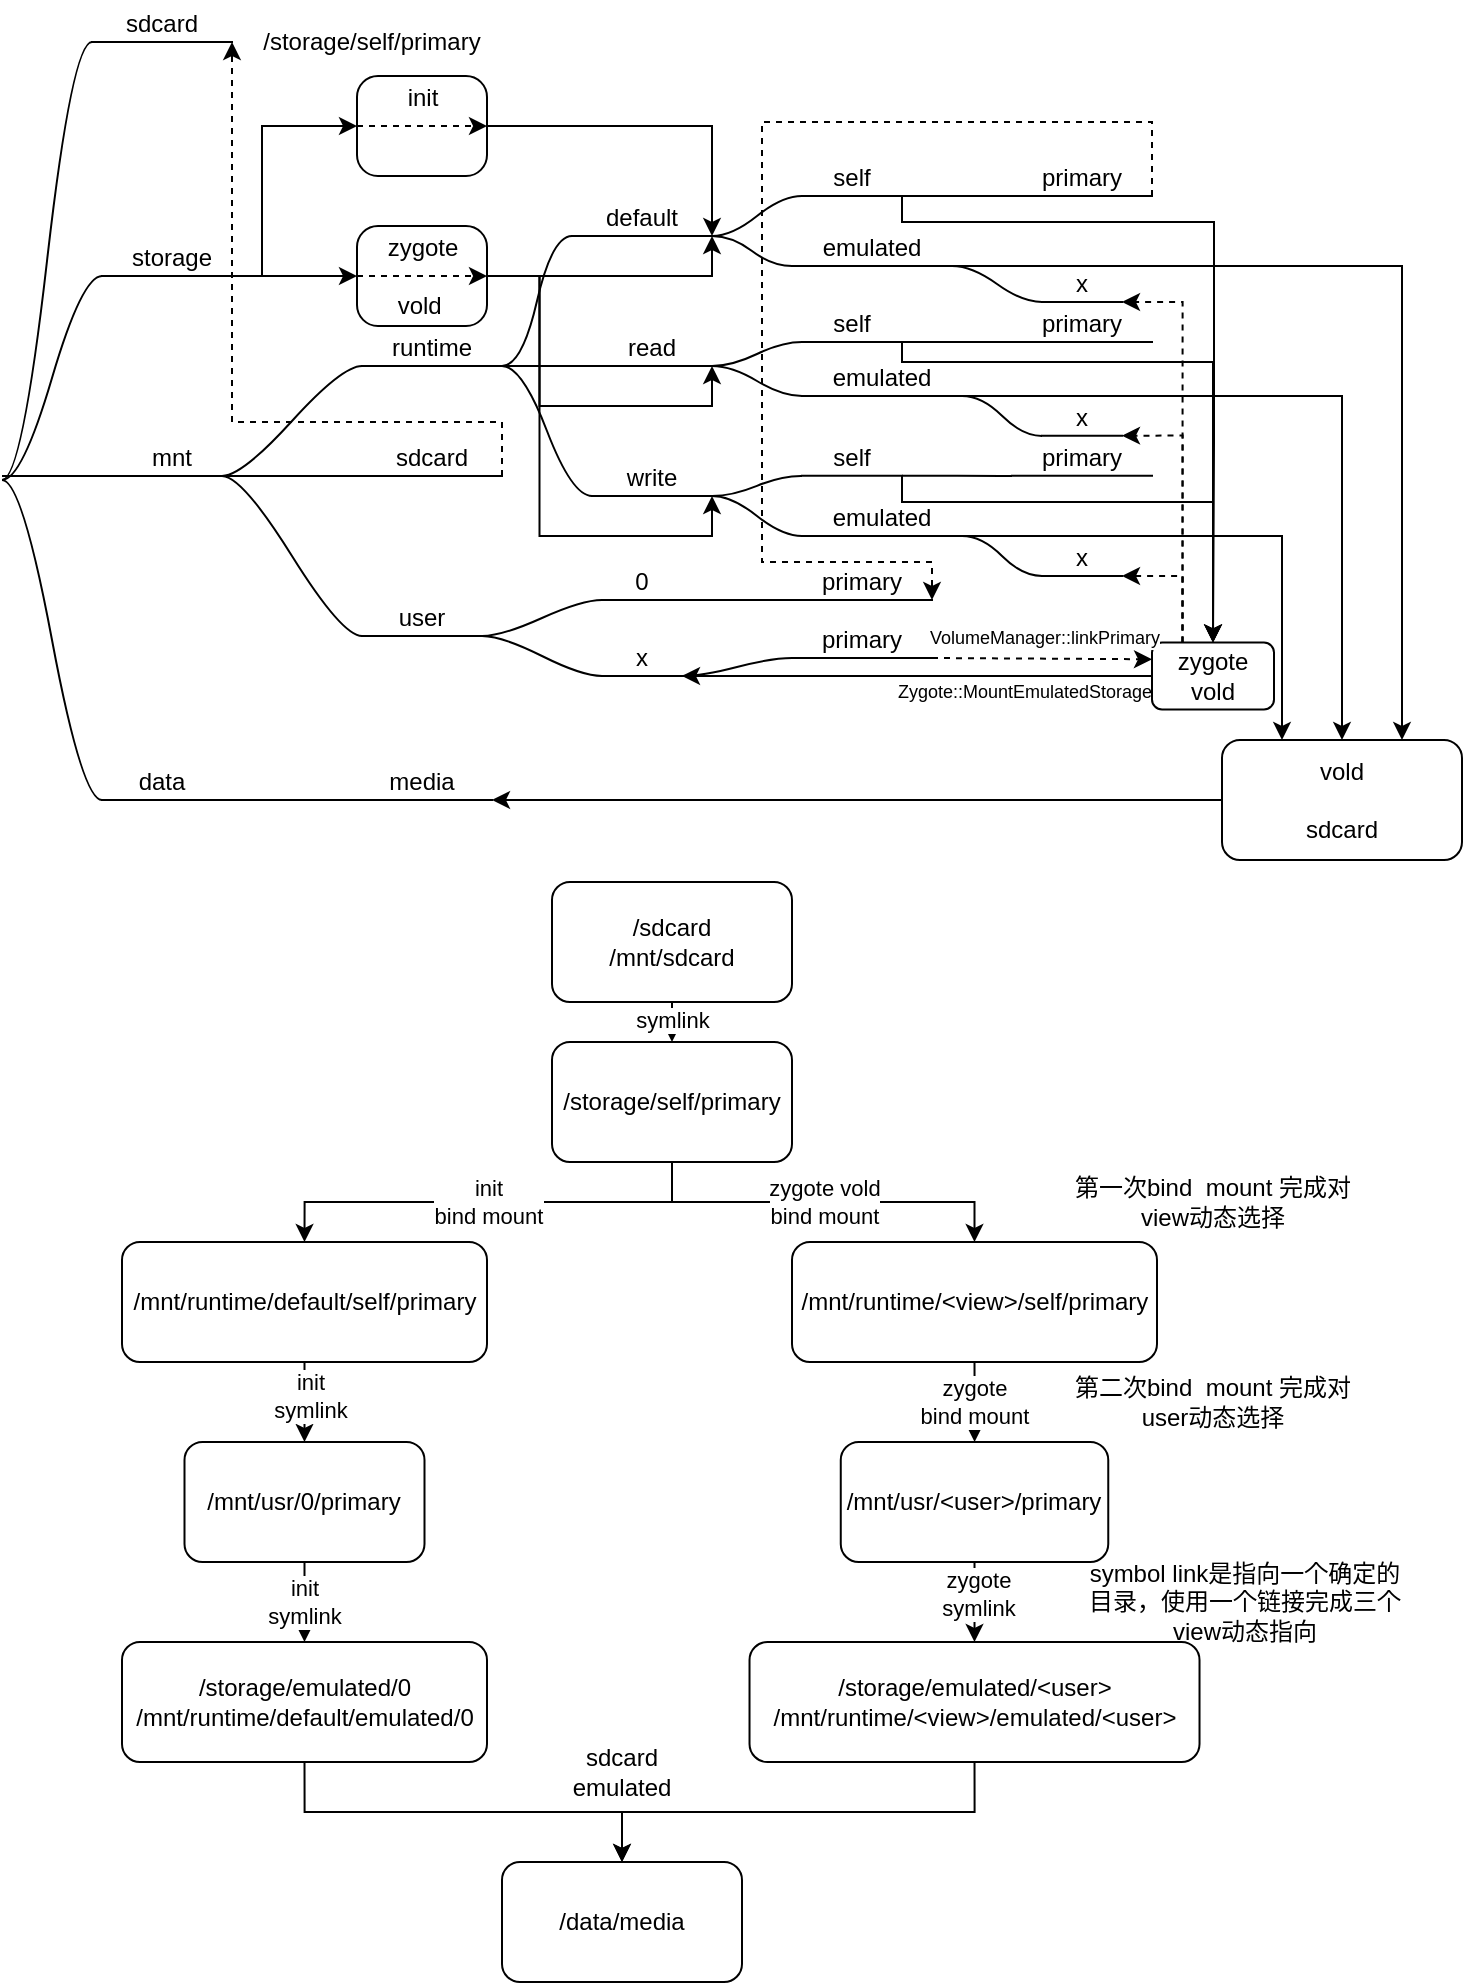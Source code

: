 <mxfile version="13.8.5" type="github">
  <diagram id="6JwGHGVocwXZkzMCrswH" name="Page-1">
    <mxGraphModel dx="653" dy="468" grid="1" gridSize="10" guides="1" tooltips="1" connect="1" arrows="1" fold="1" page="1" pageScale="1" pageWidth="850" pageHeight="1100" math="0" shadow="0">
      <root>
        <mxCell id="0" />
        <mxCell id="1" parent="0" />
        <mxCell id="CsnrQh9HoF27jer_LtWM-1" value="sdcard" style="whiteSpace=wrap;html=1;shape=partialRectangle;top=0;left=0;bottom=1;right=0;points=[[0,1],[1,1]];fillColor=none;align=center;verticalAlign=bottom;routingCenterY=0.5;snapToPoint=1;recursiveResize=0;autosize=1;treeFolding=1;treeMoving=1;newEdgeStyle={&quot;edgeStyle&quot;:&quot;entityRelationEdgeStyle&quot;,&quot;startArrow&quot;:&quot;none&quot;,&quot;endArrow&quot;:&quot;none&quot;,&quot;segment&quot;:10,&quot;curved&quot;:1};" vertex="1" parent="1">
          <mxGeometry x="85" y="30" width="70" height="20" as="geometry" />
        </mxCell>
        <mxCell id="CsnrQh9HoF27jer_LtWM-2" value="" style="edgeStyle=entityRelationEdgeStyle;startArrow=none;endArrow=none;segment=10;curved=1;" edge="1" target="CsnrQh9HoF27jer_LtWM-1" parent="1">
          <mxGeometry relative="1" as="geometry">
            <mxPoint x="40" y="269" as="sourcePoint" />
          </mxGeometry>
        </mxCell>
        <mxCell id="CsnrQh9HoF27jer_LtWM-42" style="edgeStyle=orthogonalEdgeStyle;rounded=0;orthogonalLoop=1;jettySize=auto;html=1;exitX=1;exitY=1;exitDx=0;exitDy=0;entryX=0;entryY=0.5;entryDx=0;entryDy=0;" edge="1" parent="1" source="CsnrQh9HoF27jer_LtWM-3" target="CsnrQh9HoF27jer_LtWM-41">
          <mxGeometry relative="1" as="geometry">
            <Array as="points">
              <mxPoint x="170" y="167" />
              <mxPoint x="170" y="92" />
            </Array>
          </mxGeometry>
        </mxCell>
        <mxCell id="CsnrQh9HoF27jer_LtWM-47" style="edgeStyle=orthogonalEdgeStyle;rounded=0;orthogonalLoop=1;jettySize=auto;html=1;exitX=1;exitY=1;exitDx=0;exitDy=0;entryX=0;entryY=0.5;entryDx=0;entryDy=0;" edge="1" parent="1" source="CsnrQh9HoF27jer_LtWM-3" target="CsnrQh9HoF27jer_LtWM-46">
          <mxGeometry relative="1" as="geometry">
            <Array as="points">
              <mxPoint x="200" y="167" />
              <mxPoint x="200" y="167" />
            </Array>
          </mxGeometry>
        </mxCell>
        <mxCell id="CsnrQh9HoF27jer_LtWM-3" value="storage" style="whiteSpace=wrap;html=1;shape=partialRectangle;top=0;left=0;bottom=1;right=0;points=[[0,1],[1,1]];fillColor=none;align=center;verticalAlign=bottom;routingCenterY=0.5;snapToPoint=1;recursiveResize=0;autosize=1;treeFolding=1;treeMoving=1;newEdgeStyle={&quot;edgeStyle&quot;:&quot;entityRelationEdgeStyle&quot;,&quot;startArrow&quot;:&quot;none&quot;,&quot;endArrow&quot;:&quot;none&quot;,&quot;segment&quot;:10,&quot;curved&quot;:1};" vertex="1" parent="1">
          <mxGeometry x="90" y="137" width="70" height="30" as="geometry" />
        </mxCell>
        <mxCell id="CsnrQh9HoF27jer_LtWM-4" value="" style="edgeStyle=entityRelationEdgeStyle;startArrow=none;endArrow=none;segment=10;curved=1;" edge="1" target="CsnrQh9HoF27jer_LtWM-3" parent="1">
          <mxGeometry relative="1" as="geometry">
            <mxPoint x="40" y="269" as="sourcePoint" />
          </mxGeometry>
        </mxCell>
        <mxCell id="CsnrQh9HoF27jer_LtWM-5" value="mnt" style="whiteSpace=wrap;html=1;shape=partialRectangle;top=0;left=0;bottom=1;right=0;points=[[0,1],[1,1]];fillColor=none;align=center;verticalAlign=bottom;routingCenterY=0.5;snapToPoint=1;recursiveResize=0;autosize=1;treeFolding=1;treeMoving=1;newEdgeStyle={&quot;edgeStyle&quot;:&quot;entityRelationEdgeStyle&quot;,&quot;startArrow&quot;:&quot;none&quot;,&quot;endArrow&quot;:&quot;none&quot;,&quot;segment&quot;:10,&quot;curved&quot;:1};" vertex="1" parent="1">
          <mxGeometry x="100" y="247" width="50" height="20" as="geometry" />
        </mxCell>
        <mxCell id="CsnrQh9HoF27jer_LtWM-6" value="" style="edgeStyle=entityRelationEdgeStyle;startArrow=none;endArrow=none;segment=10;curved=1;" edge="1" target="CsnrQh9HoF27jer_LtWM-5" parent="1">
          <mxGeometry relative="1" as="geometry">
            <mxPoint x="40" y="267" as="sourcePoint" />
          </mxGeometry>
        </mxCell>
        <mxCell id="CsnrQh9HoF27jer_LtWM-7" value="data" style="whiteSpace=wrap;html=1;shape=partialRectangle;top=0;left=0;bottom=1;right=0;points=[[0,1],[1,1]];fillColor=none;align=center;verticalAlign=bottom;routingCenterY=0.5;snapToPoint=1;recursiveResize=0;autosize=1;treeFolding=1;treeMoving=1;newEdgeStyle={&quot;edgeStyle&quot;:&quot;entityRelationEdgeStyle&quot;,&quot;startArrow&quot;:&quot;none&quot;,&quot;endArrow&quot;:&quot;none&quot;,&quot;segment&quot;:10,&quot;curved&quot;:1};" vertex="1" parent="1">
          <mxGeometry x="90" y="409" width="60" height="20" as="geometry" />
        </mxCell>
        <mxCell id="CsnrQh9HoF27jer_LtWM-8" value="" style="edgeStyle=entityRelationEdgeStyle;startArrow=none;endArrow=none;segment=10;curved=1;" edge="1" target="CsnrQh9HoF27jer_LtWM-7" parent="1">
          <mxGeometry relative="1" as="geometry">
            <mxPoint x="40" y="269" as="sourcePoint" />
          </mxGeometry>
        </mxCell>
        <mxCell id="CsnrQh9HoF27jer_LtWM-9" value="user" style="whiteSpace=wrap;html=1;shape=partialRectangle;top=0;left=0;bottom=1;right=0;points=[[0,1],[1,1]];fillColor=none;align=center;verticalAlign=bottom;routingCenterY=0.5;snapToPoint=1;recursiveResize=0;autosize=1;treeFolding=1;treeMoving=1;newEdgeStyle={&quot;edgeStyle&quot;:&quot;entityRelationEdgeStyle&quot;,&quot;startArrow&quot;:&quot;none&quot;,&quot;endArrow&quot;:&quot;none&quot;,&quot;segment&quot;:10,&quot;curved&quot;:1};" vertex="1" parent="1">
          <mxGeometry x="220" y="327.0" width="60" height="20" as="geometry" />
        </mxCell>
        <mxCell id="CsnrQh9HoF27jer_LtWM-10" value="" style="edgeStyle=entityRelationEdgeStyle;startArrow=none;endArrow=none;segment=10;curved=1;exitX=1;exitY=1;exitDx=0;exitDy=0;" edge="1" target="CsnrQh9HoF27jer_LtWM-9" parent="1" source="CsnrQh9HoF27jer_LtWM-5">
          <mxGeometry relative="1" as="geometry">
            <mxPoint x="165" y="387.0" as="sourcePoint" />
          </mxGeometry>
        </mxCell>
        <mxCell id="CsnrQh9HoF27jer_LtWM-106" style="edgeStyle=orthogonalEdgeStyle;rounded=0;orthogonalLoop=1;jettySize=auto;html=1;exitX=1;exitY=1;exitDx=0;exitDy=0;entryX=1;entryY=1;entryDx=0;entryDy=0;startArrow=none;startFill=0;endArrow=classic;endFill=1;dashed=1;" edge="1" parent="1" source="CsnrQh9HoF27jer_LtWM-11" target="CsnrQh9HoF27jer_LtWM-1">
          <mxGeometry relative="1" as="geometry">
            <Array as="points">
              <mxPoint x="290" y="240" />
              <mxPoint x="155" y="240" />
            </Array>
          </mxGeometry>
        </mxCell>
        <mxCell id="CsnrQh9HoF27jer_LtWM-11" value="sdcard" style="whiteSpace=wrap;html=1;shape=partialRectangle;top=0;left=0;bottom=1;right=0;points=[[0,1],[1,1]];fillColor=none;align=center;verticalAlign=bottom;routingCenterY=0.5;snapToPoint=1;recursiveResize=0;autosize=1;treeFolding=1;treeMoving=1;newEdgeStyle={&quot;edgeStyle&quot;:&quot;entityRelationEdgeStyle&quot;,&quot;startArrow&quot;:&quot;none&quot;,&quot;endArrow&quot;:&quot;none&quot;,&quot;segment&quot;:10,&quot;curved&quot;:1};" vertex="1" parent="1">
          <mxGeometry x="220" y="246.83" width="70" height="20.17" as="geometry" />
        </mxCell>
        <mxCell id="CsnrQh9HoF27jer_LtWM-12" value="" style="edgeStyle=entityRelationEdgeStyle;startArrow=none;endArrow=none;segment=10;curved=1;" edge="1" target="CsnrQh9HoF27jer_LtWM-11" parent="1">
          <mxGeometry relative="1" as="geometry">
            <mxPoint x="150" y="267" as="sourcePoint" />
          </mxGeometry>
        </mxCell>
        <mxCell id="CsnrQh9HoF27jer_LtWM-13" value="runtime" style="whiteSpace=wrap;html=1;shape=partialRectangle;top=0;left=0;bottom=1;right=0;points=[[0,1],[1,1]];fillColor=none;align=center;verticalAlign=bottom;routingCenterY=0.5;snapToPoint=1;recursiveResize=0;autosize=1;treeFolding=1;treeMoving=1;newEdgeStyle={&quot;edgeStyle&quot;:&quot;entityRelationEdgeStyle&quot;,&quot;startArrow&quot;:&quot;none&quot;,&quot;endArrow&quot;:&quot;none&quot;,&quot;segment&quot;:10,&quot;curved&quot;:1};" vertex="1" parent="1">
          <mxGeometry x="220" y="192" width="70" height="20" as="geometry" />
        </mxCell>
        <mxCell id="CsnrQh9HoF27jer_LtWM-14" value="" style="edgeStyle=entityRelationEdgeStyle;startArrow=none;endArrow=none;segment=10;curved=1;exitX=1;exitY=1;exitDx=0;exitDy=0;" edge="1" target="CsnrQh9HoF27jer_LtWM-13" parent="1" source="CsnrQh9HoF27jer_LtWM-5">
          <mxGeometry relative="1" as="geometry">
            <mxPoint x="150" y="191.83" as="sourcePoint" />
          </mxGeometry>
        </mxCell>
        <mxCell id="CsnrQh9HoF27jer_LtWM-15" value="0" style="whiteSpace=wrap;html=1;shape=partialRectangle;top=0;left=0;bottom=1;right=0;points=[[0,1],[1,1]];fillColor=none;align=center;verticalAlign=bottom;routingCenterY=0.5;snapToPoint=1;recursiveResize=0;autosize=1;treeFolding=1;treeMoving=1;newEdgeStyle={&quot;edgeStyle&quot;:&quot;entityRelationEdgeStyle&quot;,&quot;startArrow&quot;:&quot;none&quot;,&quot;endArrow&quot;:&quot;none&quot;,&quot;segment&quot;:10,&quot;curved&quot;:1};" vertex="1" parent="1">
          <mxGeometry x="340" y="309" width="40" height="20" as="geometry" />
        </mxCell>
        <mxCell id="CsnrQh9HoF27jer_LtWM-16" value="" style="edgeStyle=entityRelationEdgeStyle;startArrow=none;endArrow=none;segment=10;curved=1;exitX=1;exitY=1;exitDx=0;exitDy=0;" edge="1" target="CsnrQh9HoF27jer_LtWM-15" parent="1" source="CsnrQh9HoF27jer_LtWM-9">
          <mxGeometry relative="1" as="geometry">
            <mxPoint x="295" y="387.0" as="sourcePoint" />
          </mxGeometry>
        </mxCell>
        <mxCell id="CsnrQh9HoF27jer_LtWM-90" style="edgeStyle=orthogonalEdgeStyle;rounded=0;orthogonalLoop=1;jettySize=auto;html=1;entryX=0;entryY=0.5;entryDx=0;entryDy=0;startArrow=classic;startFill=1;endArrow=none;endFill=0;exitX=1;exitY=1;exitDx=0;exitDy=0;" edge="1" parent="1" source="CsnrQh9HoF27jer_LtWM-17" target="CsnrQh9HoF27jer_LtWM-81">
          <mxGeometry relative="1" as="geometry">
            <mxPoint x="500" y="367" as="sourcePoint" />
            <Array as="points">
              <mxPoint x="440" y="367" />
              <mxPoint x="440" y="367" />
            </Array>
          </mxGeometry>
        </mxCell>
        <mxCell id="CsnrQh9HoF27jer_LtWM-107" value="&lt;font style=&quot;font-size: 9px&quot;&gt;Zygote::MountEmulatedStorage&lt;/font&gt;" style="edgeLabel;html=1;align=center;verticalAlign=middle;resizable=0;points=[];rotation=0;" vertex="1" connectable="0" parent="CsnrQh9HoF27jer_LtWM-90">
          <mxGeometry x="0.003" y="-3" relative="1" as="geometry">
            <mxPoint x="52.5" y="4" as="offset" />
          </mxGeometry>
        </mxCell>
        <mxCell id="CsnrQh9HoF27jer_LtWM-17" value="x" style="whiteSpace=wrap;html=1;shape=partialRectangle;top=0;left=0;bottom=1;right=0;points=[[0,1],[1,1]];fillColor=none;align=center;verticalAlign=bottom;routingCenterY=0.5;snapToPoint=1;recursiveResize=0;autosize=1;treeFolding=1;treeMoving=1;newEdgeStyle={&quot;edgeStyle&quot;:&quot;entityRelationEdgeStyle&quot;,&quot;startArrow&quot;:&quot;none&quot;,&quot;endArrow&quot;:&quot;none&quot;,&quot;segment&quot;:10,&quot;curved&quot;:1};" vertex="1" parent="1">
          <mxGeometry x="340" y="347.0" width="40" height="20" as="geometry" />
        </mxCell>
        <mxCell id="CsnrQh9HoF27jer_LtWM-18" value="" style="edgeStyle=entityRelationEdgeStyle;startArrow=none;endArrow=none;segment=10;curved=1;exitX=1;exitY=1;exitDx=0;exitDy=0;" edge="1" target="CsnrQh9HoF27jer_LtWM-17" parent="1" source="CsnrQh9HoF27jer_LtWM-9">
          <mxGeometry relative="1" as="geometry">
            <mxPoint x="295" y="387.0" as="sourcePoint" />
          </mxGeometry>
        </mxCell>
        <mxCell id="CsnrQh9HoF27jer_LtWM-19" value="default" style="whiteSpace=wrap;html=1;shape=partialRectangle;top=0;left=0;bottom=1;right=0;points=[[0,1],[1,1]];fillColor=none;align=center;verticalAlign=bottom;routingCenterY=0.5;snapToPoint=1;recursiveResize=0;autosize=1;treeFolding=1;treeMoving=1;newEdgeStyle={&quot;edgeStyle&quot;:&quot;entityRelationEdgeStyle&quot;,&quot;startArrow&quot;:&quot;none&quot;,&quot;endArrow&quot;:&quot;none&quot;,&quot;segment&quot;:10,&quot;curved&quot;:1};" vertex="1" parent="1">
          <mxGeometry x="325" y="127" width="70" height="20" as="geometry" />
        </mxCell>
        <mxCell id="CsnrQh9HoF27jer_LtWM-20" value="" style="edgeStyle=entityRelationEdgeStyle;startArrow=none;endArrow=none;segment=10;curved=1;exitX=1;exitY=1;exitDx=0;exitDy=0;" edge="1" target="CsnrQh9HoF27jer_LtWM-19" parent="1" source="CsnrQh9HoF27jer_LtWM-13">
          <mxGeometry relative="1" as="geometry">
            <mxPoint x="285" y="227" as="sourcePoint" />
          </mxGeometry>
        </mxCell>
        <mxCell id="CsnrQh9HoF27jer_LtWM-21" value="read" style="whiteSpace=wrap;html=1;shape=partialRectangle;top=0;left=0;bottom=1;right=0;points=[[0,1],[1,1]];fillColor=none;align=center;verticalAlign=bottom;routingCenterY=0.5;snapToPoint=1;recursiveResize=0;autosize=1;treeFolding=1;treeMoving=1;newEdgeStyle={&quot;edgeStyle&quot;:&quot;entityRelationEdgeStyle&quot;,&quot;startArrow&quot;:&quot;none&quot;,&quot;endArrow&quot;:&quot;none&quot;,&quot;segment&quot;:10,&quot;curved&quot;:1};" vertex="1" parent="1">
          <mxGeometry x="335" y="192" width="60" height="20" as="geometry" />
        </mxCell>
        <mxCell id="CsnrQh9HoF27jer_LtWM-22" value="" style="edgeStyle=entityRelationEdgeStyle;startArrow=none;endArrow=none;segment=10;curved=1;exitX=1;exitY=1;exitDx=0;exitDy=0;" edge="1" target="CsnrQh9HoF27jer_LtWM-21" parent="1" source="CsnrQh9HoF27jer_LtWM-13">
          <mxGeometry relative="1" as="geometry">
            <mxPoint x="290" y="227" as="sourcePoint" />
          </mxGeometry>
        </mxCell>
        <mxCell id="CsnrQh9HoF27jer_LtWM-23" value="write" style="whiteSpace=wrap;html=1;shape=partialRectangle;top=0;left=0;bottom=1;right=0;points=[[0,1],[1,1]];fillColor=none;align=center;verticalAlign=bottom;routingCenterY=0.5;snapToPoint=1;recursiveResize=0;autosize=1;treeFolding=1;treeMoving=1;newEdgeStyle={&quot;edgeStyle&quot;:&quot;entityRelationEdgeStyle&quot;,&quot;startArrow&quot;:&quot;none&quot;,&quot;endArrow&quot;:&quot;none&quot;,&quot;segment&quot;:10,&quot;curved&quot;:1};" vertex="1" parent="1">
          <mxGeometry x="335" y="257" width="60" height="20" as="geometry" />
        </mxCell>
        <mxCell id="CsnrQh9HoF27jer_LtWM-24" value="" style="edgeStyle=entityRelationEdgeStyle;startArrow=none;endArrow=none;segment=10;curved=1;exitX=1;exitY=1;exitDx=0;exitDy=0;" edge="1" target="CsnrQh9HoF27jer_LtWM-23" parent="1" source="CsnrQh9HoF27jer_LtWM-13">
          <mxGeometry relative="1" as="geometry">
            <mxPoint x="290" y="297" as="sourcePoint" />
          </mxGeometry>
        </mxCell>
        <mxCell id="CsnrQh9HoF27jer_LtWM-25" value="self" style="whiteSpace=wrap;html=1;shape=partialRectangle;top=0;left=0;bottom=1;right=0;points=[[0,1],[1,1]];fillColor=none;align=center;verticalAlign=bottom;routingCenterY=0.5;snapToPoint=1;recursiveResize=0;autosize=1;treeFolding=1;treeMoving=1;newEdgeStyle={&quot;edgeStyle&quot;:&quot;entityRelationEdgeStyle&quot;,&quot;startArrow&quot;:&quot;none&quot;,&quot;endArrow&quot;:&quot;none&quot;,&quot;segment&quot;:10,&quot;curved&quot;:1};" vertex="1" parent="1">
          <mxGeometry x="440" y="107" width="50" height="20" as="geometry" />
        </mxCell>
        <mxCell id="CsnrQh9HoF27jer_LtWM-26" value="" style="edgeStyle=entityRelationEdgeStyle;startArrow=none;endArrow=none;segment=10;curved=1;exitX=1;exitY=1;exitDx=0;exitDy=0;" edge="1" target="CsnrQh9HoF27jer_LtWM-25" parent="1" source="CsnrQh9HoF27jer_LtWM-19">
          <mxGeometry relative="1" as="geometry">
            <mxPoint x="395" y="207" as="sourcePoint" />
          </mxGeometry>
        </mxCell>
        <mxCell id="CsnrQh9HoF27jer_LtWM-72" style="edgeStyle=orthogonalEdgeStyle;rounded=0;orthogonalLoop=1;jettySize=auto;html=1;exitX=1;exitY=1;exitDx=0;exitDy=0;entryX=0.75;entryY=0;entryDx=0;entryDy=0;" edge="1" parent="1" source="CsnrQh9HoF27jer_LtWM-27" target="CsnrQh9HoF27jer_LtWM-56">
          <mxGeometry relative="1" as="geometry">
            <Array as="points">
              <mxPoint x="740" y="162" />
            </Array>
          </mxGeometry>
        </mxCell>
        <mxCell id="CsnrQh9HoF27jer_LtWM-27" value="emulated" style="whiteSpace=wrap;html=1;shape=partialRectangle;top=0;left=0;bottom=1;right=0;points=[[0,1],[1,1]];fillColor=none;align=center;verticalAlign=bottom;routingCenterY=0.5;snapToPoint=1;recursiveResize=0;autosize=1;treeFolding=1;treeMoving=1;newEdgeStyle={&quot;edgeStyle&quot;:&quot;entityRelationEdgeStyle&quot;,&quot;startArrow&quot;:&quot;none&quot;,&quot;endArrow&quot;:&quot;none&quot;,&quot;segment&quot;:10,&quot;curved&quot;:1};" vertex="1" parent="1">
          <mxGeometry x="435" y="142" width="80" height="20" as="geometry" />
        </mxCell>
        <mxCell id="CsnrQh9HoF27jer_LtWM-28" value="" style="edgeStyle=entityRelationEdgeStyle;startArrow=none;endArrow=none;segment=10;curved=1;exitX=1;exitY=1;exitDx=0;exitDy=0;" edge="1" target="CsnrQh9HoF27jer_LtWM-27" parent="1" source="CsnrQh9HoF27jer_LtWM-19">
          <mxGeometry relative="1" as="geometry">
            <mxPoint x="365" y="327" as="sourcePoint" />
          </mxGeometry>
        </mxCell>
        <mxCell id="CsnrQh9HoF27jer_LtWM-29" value="self" style="whiteSpace=wrap;html=1;shape=partialRectangle;top=0;left=0;bottom=1;right=0;points=[[0,1],[1,1]];fillColor=none;align=center;verticalAlign=bottom;routingCenterY=0.5;snapToPoint=1;recursiveResize=0;autosize=1;treeFolding=1;treeMoving=1;newEdgeStyle={&quot;edgeStyle&quot;:&quot;entityRelationEdgeStyle&quot;,&quot;startArrow&quot;:&quot;none&quot;,&quot;endArrow&quot;:&quot;none&quot;,&quot;segment&quot;:10,&quot;curved&quot;:1};" vertex="1" parent="1">
          <mxGeometry x="440" y="180" width="50" height="20" as="geometry" />
        </mxCell>
        <mxCell id="CsnrQh9HoF27jer_LtWM-30" value="" style="edgeStyle=entityRelationEdgeStyle;startArrow=none;endArrow=none;segment=10;curved=1;exitX=1;exitY=1;exitDx=0;exitDy=0;" edge="1" parent="1" target="CsnrQh9HoF27jer_LtWM-29" source="CsnrQh9HoF27jer_LtWM-21">
          <mxGeometry relative="1" as="geometry">
            <mxPoint x="395" y="247" as="sourcePoint" />
          </mxGeometry>
        </mxCell>
        <mxCell id="CsnrQh9HoF27jer_LtWM-71" style="edgeStyle=orthogonalEdgeStyle;rounded=0;orthogonalLoop=1;jettySize=auto;html=1;exitX=1;exitY=1;exitDx=0;exitDy=0;entryX=0.5;entryY=0;entryDx=0;entryDy=0;" edge="1" parent="1" source="CsnrQh9HoF27jer_LtWM-31" target="CsnrQh9HoF27jer_LtWM-56">
          <mxGeometry relative="1" as="geometry">
            <Array as="points">
              <mxPoint x="710" y="227" />
            </Array>
          </mxGeometry>
        </mxCell>
        <mxCell id="CsnrQh9HoF27jer_LtWM-31" value="emulated" style="whiteSpace=wrap;html=1;shape=partialRectangle;top=0;left=0;bottom=1;right=0;points=[[0,1],[1,1]];fillColor=none;align=center;verticalAlign=bottom;routingCenterY=0.5;snapToPoint=1;recursiveResize=0;autosize=1;treeFolding=1;treeMoving=1;newEdgeStyle={&quot;edgeStyle&quot;:&quot;entityRelationEdgeStyle&quot;,&quot;startArrow&quot;:&quot;none&quot;,&quot;endArrow&quot;:&quot;none&quot;,&quot;segment&quot;:10,&quot;curved&quot;:1};" vertex="1" parent="1">
          <mxGeometry x="440" y="207" width="80" height="20" as="geometry" />
        </mxCell>
        <mxCell id="CsnrQh9HoF27jer_LtWM-32" value="" style="edgeStyle=entityRelationEdgeStyle;startArrow=none;endArrow=none;segment=10;curved=1;exitX=1;exitY=1;exitDx=0;exitDy=0;" edge="1" parent="1" target="CsnrQh9HoF27jer_LtWM-31" source="CsnrQh9HoF27jer_LtWM-21">
          <mxGeometry relative="1" as="geometry">
            <mxPoint x="395" y="247" as="sourcePoint" />
          </mxGeometry>
        </mxCell>
        <mxCell id="CsnrQh9HoF27jer_LtWM-33" value="self" style="whiteSpace=wrap;html=1;shape=partialRectangle;top=0;left=0;bottom=1;right=0;points=[[0,1],[1,1]];fillColor=none;align=center;verticalAlign=bottom;routingCenterY=0.5;snapToPoint=1;recursiveResize=0;autosize=1;treeFolding=1;treeMoving=1;newEdgeStyle={&quot;edgeStyle&quot;:&quot;entityRelationEdgeStyle&quot;,&quot;startArrow&quot;:&quot;none&quot;,&quot;endArrow&quot;:&quot;none&quot;,&quot;segment&quot;:10,&quot;curved&quot;:1};" vertex="1" parent="1">
          <mxGeometry x="440" y="246.83" width="50" height="20" as="geometry" />
        </mxCell>
        <mxCell id="CsnrQh9HoF27jer_LtWM-34" value="" style="edgeStyle=entityRelationEdgeStyle;startArrow=none;endArrow=none;segment=10;curved=1;exitX=1;exitY=1;exitDx=0;exitDy=0;" edge="1" parent="1" target="CsnrQh9HoF27jer_LtWM-33" source="CsnrQh9HoF27jer_LtWM-23">
          <mxGeometry relative="1" as="geometry">
            <mxPoint x="395" y="286.83" as="sourcePoint" />
          </mxGeometry>
        </mxCell>
        <mxCell id="CsnrQh9HoF27jer_LtWM-70" style="edgeStyle=orthogonalEdgeStyle;rounded=0;orthogonalLoop=1;jettySize=auto;html=1;exitX=1;exitY=1;exitDx=0;exitDy=0;entryX=0.25;entryY=0;entryDx=0;entryDy=0;" edge="1" parent="1" source="CsnrQh9HoF27jer_LtWM-35" target="CsnrQh9HoF27jer_LtWM-56">
          <mxGeometry relative="1" as="geometry">
            <Array as="points">
              <mxPoint x="680" y="297" />
            </Array>
          </mxGeometry>
        </mxCell>
        <mxCell id="CsnrQh9HoF27jer_LtWM-35" value="emulated" style="whiteSpace=wrap;html=1;shape=partialRectangle;top=0;left=0;bottom=1;right=0;points=[[0,1],[1,1]];fillColor=none;align=center;verticalAlign=bottom;routingCenterY=0.5;snapToPoint=1;recursiveResize=0;autosize=1;treeFolding=1;treeMoving=1;newEdgeStyle={&quot;edgeStyle&quot;:&quot;entityRelationEdgeStyle&quot;,&quot;startArrow&quot;:&quot;none&quot;,&quot;endArrow&quot;:&quot;none&quot;,&quot;segment&quot;:10,&quot;curved&quot;:1};" vertex="1" parent="1">
          <mxGeometry x="440" y="277" width="80" height="20" as="geometry" />
        </mxCell>
        <mxCell id="CsnrQh9HoF27jer_LtWM-36" value="" style="edgeStyle=entityRelationEdgeStyle;startArrow=none;endArrow=none;segment=10;curved=1;exitX=1;exitY=1;exitDx=0;exitDy=0;" edge="1" parent="1" target="CsnrQh9HoF27jer_LtWM-35" source="CsnrQh9HoF27jer_LtWM-23">
          <mxGeometry relative="1" as="geometry">
            <mxPoint x="395" y="286.83" as="sourcePoint" />
          </mxGeometry>
        </mxCell>
        <mxCell id="CsnrQh9HoF27jer_LtWM-59" style="edgeStyle=orthogonalEdgeStyle;rounded=0;orthogonalLoop=1;jettySize=auto;html=1;exitX=1;exitY=1;exitDx=0;exitDy=0;entryX=0;entryY=0.5;entryDx=0;entryDy=0;startArrow=classic;startFill=1;endArrow=none;endFill=0;" edge="1" parent="1" source="CsnrQh9HoF27jer_LtWM-37" target="CsnrQh9HoF27jer_LtWM-56">
          <mxGeometry relative="1" as="geometry">
            <Array as="points">
              <mxPoint x="350" y="429" />
              <mxPoint x="350" y="429" />
            </Array>
          </mxGeometry>
        </mxCell>
        <mxCell id="CsnrQh9HoF27jer_LtWM-37" value="media" style="whiteSpace=wrap;html=1;shape=partialRectangle;top=0;left=0;bottom=1;right=0;points=[[0,1],[1,1]];fillColor=none;align=center;verticalAlign=bottom;routingCenterY=0.5;snapToPoint=1;recursiveResize=0;autosize=1;treeFolding=1;treeMoving=1;newEdgeStyle={&quot;edgeStyle&quot;:&quot;entityRelationEdgeStyle&quot;,&quot;startArrow&quot;:&quot;none&quot;,&quot;endArrow&quot;:&quot;none&quot;,&quot;segment&quot;:10,&quot;curved&quot;:1};" vertex="1" parent="1">
          <mxGeometry x="215" y="409" width="70" height="20" as="geometry" />
        </mxCell>
        <mxCell id="CsnrQh9HoF27jer_LtWM-38" value="" style="edgeStyle=entityRelationEdgeStyle;startArrow=none;endArrow=none;segment=10;curved=1;exitX=1;exitY=1;exitDx=0;exitDy=0;" edge="1" target="CsnrQh9HoF27jer_LtWM-37" parent="1" source="CsnrQh9HoF27jer_LtWM-7">
          <mxGeometry relative="1" as="geometry">
            <mxPoint x="150" y="434" as="sourcePoint" />
          </mxGeometry>
        </mxCell>
        <mxCell id="CsnrQh9HoF27jer_LtWM-44" style="edgeStyle=orthogonalEdgeStyle;rounded=0;orthogonalLoop=1;jettySize=auto;html=1;exitX=1;exitY=0.5;exitDx=0;exitDy=0;entryX=1;entryY=1;entryDx=0;entryDy=0;" edge="1" parent="1" source="CsnrQh9HoF27jer_LtWM-41" target="CsnrQh9HoF27jer_LtWM-19">
          <mxGeometry relative="1" as="geometry">
            <Array as="points">
              <mxPoint x="395" y="92" />
            </Array>
          </mxGeometry>
        </mxCell>
        <mxCell id="CsnrQh9HoF27jer_LtWM-41" value="init&lt;br&gt;&lt;br&gt;&amp;nbsp;" style="rounded=1;whiteSpace=wrap;html=1;arcSize=21;" vertex="1" parent="1">
          <mxGeometry x="217.5" y="67" width="65" height="50" as="geometry" />
        </mxCell>
        <mxCell id="CsnrQh9HoF27jer_LtWM-43" style="edgeStyle=orthogonalEdgeStyle;rounded=0;orthogonalLoop=1;jettySize=auto;html=1;exitX=0;exitY=0.5;exitDx=0;exitDy=0;entryX=1;entryY=0.5;entryDx=0;entryDy=0;dashed=1;" edge="1" parent="1" source="CsnrQh9HoF27jer_LtWM-41" target="CsnrQh9HoF27jer_LtWM-41">
          <mxGeometry relative="1" as="geometry">
            <Array as="points">
              <mxPoint x="250" y="92" />
              <mxPoint x="250" y="92" />
            </Array>
          </mxGeometry>
        </mxCell>
        <mxCell id="CsnrQh9HoF27jer_LtWM-51" style="edgeStyle=orthogonalEdgeStyle;rounded=0;orthogonalLoop=1;jettySize=auto;html=1;exitX=1;exitY=0.5;exitDx=0;exitDy=0;entryX=1;entryY=1;entryDx=0;entryDy=0;" edge="1" parent="1" source="CsnrQh9HoF27jer_LtWM-46" target="CsnrQh9HoF27jer_LtWM-19">
          <mxGeometry relative="1" as="geometry">
            <mxPoint x="370" y="159" as="targetPoint" />
            <Array as="points">
              <mxPoint x="395" y="167" />
            </Array>
          </mxGeometry>
        </mxCell>
        <mxCell id="CsnrQh9HoF27jer_LtWM-52" style="edgeStyle=orthogonalEdgeStyle;rounded=0;orthogonalLoop=1;jettySize=auto;html=1;exitX=1;exitY=0.5;exitDx=0;exitDy=0;entryX=1;entryY=1;entryDx=0;entryDy=0;" edge="1" parent="1" source="CsnrQh9HoF27jer_LtWM-46" target="CsnrQh9HoF27jer_LtWM-21">
          <mxGeometry relative="1" as="geometry" />
        </mxCell>
        <mxCell id="CsnrQh9HoF27jer_LtWM-53" style="edgeStyle=orthogonalEdgeStyle;rounded=0;orthogonalLoop=1;jettySize=auto;html=1;exitX=1;exitY=0.5;exitDx=0;exitDy=0;entryX=1;entryY=1;entryDx=0;entryDy=0;" edge="1" parent="1" source="CsnrQh9HoF27jer_LtWM-46" target="CsnrQh9HoF27jer_LtWM-23">
          <mxGeometry relative="1" as="geometry" />
        </mxCell>
        <mxCell id="CsnrQh9HoF27jer_LtWM-46" value="zygote&lt;br&gt;&lt;br&gt;vold&amp;nbsp;" style="rounded=1;whiteSpace=wrap;html=1;arcSize=21;" vertex="1" parent="1">
          <mxGeometry x="217.5" y="142" width="65" height="50" as="geometry" />
        </mxCell>
        <mxCell id="CsnrQh9HoF27jer_LtWM-55" style="edgeStyle=orthogonalEdgeStyle;rounded=0;orthogonalLoop=1;jettySize=auto;html=1;exitX=0;exitY=0.5;exitDx=0;exitDy=0;entryX=1;entryY=0.5;entryDx=0;entryDy=0;dashed=1;" edge="1" parent="1" source="CsnrQh9HoF27jer_LtWM-46" target="CsnrQh9HoF27jer_LtWM-46">
          <mxGeometry relative="1" as="geometry">
            <Array as="points">
              <mxPoint x="260" y="167" />
              <mxPoint x="260" y="167" />
            </Array>
          </mxGeometry>
        </mxCell>
        <mxCell id="CsnrQh9HoF27jer_LtWM-56" value="vold&lt;br&gt;&lt;br&gt;sdcard" style="rounded=1;whiteSpace=wrap;html=1;" vertex="1" parent="1">
          <mxGeometry x="650" y="399" width="120" height="60" as="geometry" />
        </mxCell>
        <mxCell id="CsnrQh9HoF27jer_LtWM-57" value="primary" style="whiteSpace=wrap;html=1;shape=partialRectangle;top=0;left=0;bottom=1;right=0;points=[[0,1],[1,1]];fillColor=none;align=center;verticalAlign=bottom;routingCenterY=0.5;snapToPoint=1;recursiveResize=0;autosize=1;treeFolding=1;treeMoving=1;newEdgeStyle={&quot;edgeStyle&quot;:&quot;entityRelationEdgeStyle&quot;,&quot;startArrow&quot;:&quot;none&quot;,&quot;endArrow&quot;:&quot;none&quot;,&quot;segment&quot;:10,&quot;curved&quot;:1};" vertex="1" parent="1">
          <mxGeometry x="435" y="309" width="70" height="20" as="geometry" />
        </mxCell>
        <mxCell id="CsnrQh9HoF27jer_LtWM-58" value="" style="edgeStyle=entityRelationEdgeStyle;startArrow=none;endArrow=none;segment=10;curved=1;exitX=1;exitY=1;exitDx=0;exitDy=0;" edge="1" target="CsnrQh9HoF27jer_LtWM-57" parent="1" source="CsnrQh9HoF27jer_LtWM-15">
          <mxGeometry relative="1" as="geometry">
            <mxPoint x="400" y="349" as="sourcePoint" />
          </mxGeometry>
        </mxCell>
        <mxCell id="CsnrQh9HoF27jer_LtWM-68" style="edgeStyle=orthogonalEdgeStyle;rounded=0;orthogonalLoop=1;jettySize=auto;html=1;exitX=1;exitY=1;exitDx=0;exitDy=0;entryX=1;entryY=1;entryDx=0;entryDy=0;dashed=1;" edge="1" parent="1" source="CsnrQh9HoF27jer_LtWM-60" target="CsnrQh9HoF27jer_LtWM-57">
          <mxGeometry relative="1" as="geometry">
            <Array as="points">
              <mxPoint x="615" y="90" />
              <mxPoint x="420" y="90" />
              <mxPoint x="420" y="310" />
              <mxPoint x="505" y="310" />
            </Array>
          </mxGeometry>
        </mxCell>
        <mxCell id="CsnrQh9HoF27jer_LtWM-88" style="edgeStyle=orthogonalEdgeStyle;rounded=0;orthogonalLoop=1;jettySize=auto;html=1;entryX=0.5;entryY=0;entryDx=0;entryDy=0;startArrow=none;startFill=0;endArrow=classic;endFill=1;exitX=1;exitY=1;exitDx=0;exitDy=0;" edge="1" parent="1" source="CsnrQh9HoF27jer_LtWM-25" target="CsnrQh9HoF27jer_LtWM-81">
          <mxGeometry relative="1" as="geometry">
            <mxPoint x="646" y="150" as="sourcePoint" />
            <Array as="points">
              <mxPoint x="490" y="140" />
              <mxPoint x="646" y="140" />
              <mxPoint x="646" y="250" />
            </Array>
          </mxGeometry>
        </mxCell>
        <mxCell id="CsnrQh9HoF27jer_LtWM-60" value="primary" style="whiteSpace=wrap;html=1;shape=partialRectangle;top=0;left=0;bottom=1;right=0;points=[[0,1],[1,1]];fillColor=none;align=center;verticalAlign=bottom;routingCenterY=0.5;snapToPoint=1;recursiveResize=0;autosize=1;treeFolding=1;treeMoving=1;newEdgeStyle={&quot;edgeStyle&quot;:&quot;entityRelationEdgeStyle&quot;,&quot;startArrow&quot;:&quot;none&quot;,&quot;endArrow&quot;:&quot;none&quot;,&quot;segment&quot;:10,&quot;curved&quot;:1};" vertex="1" parent="1">
          <mxGeometry x="545" y="107" width="70" height="20" as="geometry" />
        </mxCell>
        <mxCell id="CsnrQh9HoF27jer_LtWM-61" value="" style="edgeStyle=entityRelationEdgeStyle;startArrow=none;endArrow=none;segment=10;curved=1;exitX=1;exitY=1;exitDx=0;exitDy=0;" edge="1" target="CsnrQh9HoF27jer_LtWM-60" parent="1" source="CsnrQh9HoF27jer_LtWM-25">
          <mxGeometry relative="1" as="geometry">
            <mxPoint x="500" y="127" as="sourcePoint" />
          </mxGeometry>
        </mxCell>
        <mxCell id="CsnrQh9HoF27jer_LtWM-89" style="edgeStyle=orthogonalEdgeStyle;rounded=0;orthogonalLoop=1;jettySize=auto;html=1;exitX=1;exitY=1;exitDx=0;exitDy=0;entryX=0.5;entryY=0;entryDx=0;entryDy=0;startArrow=none;startFill=0;endArrow=classic;endFill=1;" edge="1" parent="1" source="CsnrQh9HoF27jer_LtWM-29" target="CsnrQh9HoF27jer_LtWM-81">
          <mxGeometry relative="1" as="geometry">
            <Array as="points">
              <mxPoint x="490" y="210" />
              <mxPoint x="646" y="210" />
            </Array>
          </mxGeometry>
        </mxCell>
        <mxCell id="CsnrQh9HoF27jer_LtWM-62" value="primary" style="whiteSpace=wrap;html=1;shape=partialRectangle;top=0;left=0;bottom=1;right=0;points=[[0,1],[1,1]];fillColor=none;align=center;verticalAlign=bottom;routingCenterY=0.5;snapToPoint=1;recursiveResize=0;autosize=1;treeFolding=1;treeMoving=1;newEdgeStyle={&quot;edgeStyle&quot;:&quot;entityRelationEdgeStyle&quot;,&quot;startArrow&quot;:&quot;none&quot;,&quot;endArrow&quot;:&quot;none&quot;,&quot;segment&quot;:10,&quot;curved&quot;:1};" vertex="1" parent="1">
          <mxGeometry x="545" y="180" width="70" height="20" as="geometry" />
        </mxCell>
        <mxCell id="CsnrQh9HoF27jer_LtWM-63" value="" style="edgeStyle=entityRelationEdgeStyle;startArrow=none;endArrow=none;segment=10;curved=1;exitX=1;exitY=1;exitDx=0;exitDy=0;" edge="1" parent="1" target="CsnrQh9HoF27jer_LtWM-62" source="CsnrQh9HoF27jer_LtWM-29">
          <mxGeometry relative="1" as="geometry">
            <mxPoint x="490" y="191.17" as="sourcePoint" />
          </mxGeometry>
        </mxCell>
        <mxCell id="CsnrQh9HoF27jer_LtWM-87" style="edgeStyle=orthogonalEdgeStyle;rounded=0;orthogonalLoop=1;jettySize=auto;html=1;exitX=1;exitY=1;exitDx=0;exitDy=0;entryX=0.5;entryY=0;entryDx=0;entryDy=0;startArrow=none;startFill=0;endArrow=classic;endFill=1;" edge="1" parent="1" source="CsnrQh9HoF27jer_LtWM-33" target="CsnrQh9HoF27jer_LtWM-81">
          <mxGeometry relative="1" as="geometry">
            <Array as="points">
              <mxPoint x="490" y="280" />
              <mxPoint x="646" y="280" />
            </Array>
          </mxGeometry>
        </mxCell>
        <mxCell id="CsnrQh9HoF27jer_LtWM-64" value="primary" style="whiteSpace=wrap;html=1;shape=partialRectangle;top=0;left=0;bottom=1;right=0;points=[[0,1],[1,1]];fillColor=none;align=center;verticalAlign=bottom;routingCenterY=0.5;snapToPoint=1;recursiveResize=0;autosize=1;treeFolding=1;treeMoving=1;newEdgeStyle={&quot;edgeStyle&quot;:&quot;entityRelationEdgeStyle&quot;,&quot;startArrow&quot;:&quot;none&quot;,&quot;endArrow&quot;:&quot;none&quot;,&quot;segment&quot;:10,&quot;curved&quot;:1};" vertex="1" parent="1">
          <mxGeometry x="545" y="246.83" width="70" height="20" as="geometry" />
        </mxCell>
        <mxCell id="CsnrQh9HoF27jer_LtWM-65" value="" style="edgeStyle=entityRelationEdgeStyle;startArrow=none;endArrow=none;segment=10;curved=1;exitX=1;exitY=1;exitDx=0;exitDy=0;" edge="1" parent="1" target="CsnrQh9HoF27jer_LtWM-64" source="CsnrQh9HoF27jer_LtWM-33">
          <mxGeometry relative="1" as="geometry">
            <mxPoint x="490" y="257" as="sourcePoint" />
          </mxGeometry>
        </mxCell>
        <mxCell id="CsnrQh9HoF27jer_LtWM-66" value="/storage/self/primary" style="text;html=1;strokeColor=none;fillColor=none;align=center;verticalAlign=middle;whiteSpace=wrap;rounded=0;" vertex="1" parent="1">
          <mxGeometry x="165" y="40" width="120" height="20" as="geometry" />
        </mxCell>
        <mxCell id="CsnrQh9HoF27jer_LtWM-102" style="edgeStyle=orthogonalEdgeStyle;rounded=0;orthogonalLoop=1;jettySize=auto;html=1;exitX=0.25;exitY=0;exitDx=0;exitDy=0;entryX=1;entryY=1;entryDx=0;entryDy=0;startArrow=none;startFill=0;endArrow=classic;endFill=1;dashed=1;" edge="1" parent="1" source="CsnrQh9HoF27jer_LtWM-81" target="CsnrQh9HoF27jer_LtWM-94">
          <mxGeometry relative="1" as="geometry">
            <Array as="points">
              <mxPoint x="630" y="317" />
            </Array>
          </mxGeometry>
        </mxCell>
        <mxCell id="CsnrQh9HoF27jer_LtWM-103" style="edgeStyle=orthogonalEdgeStyle;rounded=0;orthogonalLoop=1;jettySize=auto;html=1;exitX=0.25;exitY=0;exitDx=0;exitDy=0;entryX=1;entryY=1;entryDx=0;entryDy=0;startArrow=none;startFill=0;endArrow=classic;endFill=1;dashed=1;" edge="1" parent="1" source="CsnrQh9HoF27jer_LtWM-81" target="CsnrQh9HoF27jer_LtWM-96">
          <mxGeometry relative="1" as="geometry">
            <Array as="points">
              <mxPoint x="630" y="247" />
            </Array>
          </mxGeometry>
        </mxCell>
        <mxCell id="CsnrQh9HoF27jer_LtWM-104" style="edgeStyle=orthogonalEdgeStyle;rounded=0;orthogonalLoop=1;jettySize=auto;html=1;exitX=0.25;exitY=0;exitDx=0;exitDy=0;entryX=1;entryY=1;entryDx=0;entryDy=0;startArrow=none;startFill=0;endArrow=classic;endFill=1;dashed=1;" edge="1" parent="1" source="CsnrQh9HoF27jer_LtWM-81" target="CsnrQh9HoF27jer_LtWM-98">
          <mxGeometry relative="1" as="geometry">
            <Array as="points">
              <mxPoint x="630" y="180" />
            </Array>
          </mxGeometry>
        </mxCell>
        <mxCell id="CsnrQh9HoF27jer_LtWM-81" value="zygote&lt;br&gt;vold" style="rounded=1;whiteSpace=wrap;html=1;" vertex="1" parent="1">
          <mxGeometry x="615" y="350.25" width="61" height="33.5" as="geometry" />
        </mxCell>
        <mxCell id="CsnrQh9HoF27jer_LtWM-101" style="edgeStyle=orthogonalEdgeStyle;rounded=0;orthogonalLoop=1;jettySize=auto;html=1;exitX=1;exitY=1;exitDx=0;exitDy=0;entryX=0;entryY=0.25;entryDx=0;entryDy=0;startArrow=none;startFill=0;endArrow=classic;endFill=1;dashed=1;" edge="1" parent="1" source="CsnrQh9HoF27jer_LtWM-91" target="CsnrQh9HoF27jer_LtWM-81">
          <mxGeometry relative="1" as="geometry">
            <Array as="points">
              <mxPoint x="505" y="359" />
            </Array>
          </mxGeometry>
        </mxCell>
        <mxCell id="CsnrQh9HoF27jer_LtWM-105" value="&lt;font style=&quot;font-size: 9px&quot;&gt;VolumeManager::linkPrimary&lt;/font&gt;" style="edgeLabel;html=1;align=center;verticalAlign=middle;resizable=0;points=[];" vertex="1" connectable="0" parent="CsnrQh9HoF27jer_LtWM-101">
          <mxGeometry x="-0.191" y="4" relative="1" as="geometry">
            <mxPoint x="10.81" y="-7.25" as="offset" />
          </mxGeometry>
        </mxCell>
        <mxCell id="CsnrQh9HoF27jer_LtWM-91" value="primary" style="whiteSpace=wrap;html=1;shape=partialRectangle;top=0;left=0;bottom=1;right=0;points=[[0,1],[1,1]];fillColor=none;align=center;verticalAlign=bottom;routingCenterY=0.5;snapToPoint=1;recursiveResize=0;autosize=1;treeFolding=1;treeMoving=1;newEdgeStyle={&quot;edgeStyle&quot;:&quot;entityRelationEdgeStyle&quot;,&quot;startArrow&quot;:&quot;none&quot;,&quot;endArrow&quot;:&quot;none&quot;,&quot;segment&quot;:10,&quot;curved&quot;:1};" vertex="1" parent="1">
          <mxGeometry x="435" y="338" width="70" height="20" as="geometry" />
        </mxCell>
        <mxCell id="CsnrQh9HoF27jer_LtWM-92" value="" style="edgeStyle=entityRelationEdgeStyle;startArrow=none;endArrow=none;segment=10;curved=1;exitX=1;exitY=1;exitDx=0;exitDy=0;" edge="1" target="CsnrQh9HoF27jer_LtWM-91" parent="1" source="CsnrQh9HoF27jer_LtWM-17">
          <mxGeometry relative="1" as="geometry">
            <mxPoint x="380" y="390.25" as="sourcePoint" />
          </mxGeometry>
        </mxCell>
        <mxCell id="CsnrQh9HoF27jer_LtWM-94" value="x" style="whiteSpace=wrap;html=1;shape=partialRectangle;top=0;left=0;bottom=1;right=0;points=[[0,1],[1,1]];fillColor=none;align=center;verticalAlign=bottom;routingCenterY=0.5;snapToPoint=1;recursiveResize=0;autosize=1;treeFolding=1;treeMoving=1;newEdgeStyle={&quot;edgeStyle&quot;:&quot;entityRelationEdgeStyle&quot;,&quot;startArrow&quot;:&quot;none&quot;,&quot;endArrow&quot;:&quot;none&quot;,&quot;segment&quot;:10,&quot;curved&quot;:1};" vertex="1" parent="1">
          <mxGeometry x="560" y="297" width="40" height="20" as="geometry" />
        </mxCell>
        <mxCell id="CsnrQh9HoF27jer_LtWM-95" value="" style="edgeStyle=entityRelationEdgeStyle;startArrow=none;endArrow=none;segment=10;curved=1;exitX=1;exitY=1;exitDx=0;exitDy=0;" edge="1" target="CsnrQh9HoF27jer_LtWM-94" parent="1" source="CsnrQh9HoF27jer_LtWM-35">
          <mxGeometry relative="1" as="geometry">
            <mxPoint x="495" y="337" as="sourcePoint" />
          </mxGeometry>
        </mxCell>
        <mxCell id="CsnrQh9HoF27jer_LtWM-96" value="x" style="whiteSpace=wrap;html=1;shape=partialRectangle;top=0;left=0;bottom=1;right=0;points=[[0,1],[1,1]];fillColor=none;align=center;verticalAlign=bottom;routingCenterY=0.5;snapToPoint=1;recursiveResize=0;autosize=1;treeFolding=1;treeMoving=1;newEdgeStyle={&quot;edgeStyle&quot;:&quot;entityRelationEdgeStyle&quot;,&quot;startArrow&quot;:&quot;none&quot;,&quot;endArrow&quot;:&quot;none&quot;,&quot;segment&quot;:10,&quot;curved&quot;:1};" vertex="1" parent="1">
          <mxGeometry x="560" y="226.83" width="40" height="20" as="geometry" />
        </mxCell>
        <mxCell id="CsnrQh9HoF27jer_LtWM-97" value="" style="edgeStyle=entityRelationEdgeStyle;startArrow=none;endArrow=none;segment=10;curved=1;exitX=1;exitY=1;exitDx=0;exitDy=0;" edge="1" target="CsnrQh9HoF27jer_LtWM-96" parent="1" source="CsnrQh9HoF27jer_LtWM-31">
          <mxGeometry relative="1" as="geometry">
            <mxPoint x="505" y="257" as="sourcePoint" />
          </mxGeometry>
        </mxCell>
        <mxCell id="CsnrQh9HoF27jer_LtWM-98" value="x" style="whiteSpace=wrap;html=1;shape=partialRectangle;top=0;left=0;bottom=1;right=0;points=[[0,1],[1,1]];fillColor=none;align=center;verticalAlign=bottom;routingCenterY=0.5;snapToPoint=1;recursiveResize=0;autosize=1;treeFolding=1;treeMoving=1;newEdgeStyle={&quot;edgeStyle&quot;:&quot;entityRelationEdgeStyle&quot;,&quot;startArrow&quot;:&quot;none&quot;,&quot;endArrow&quot;:&quot;none&quot;,&quot;segment&quot;:10,&quot;curved&quot;:1};" vertex="1" parent="1">
          <mxGeometry x="560" y="160" width="40" height="20" as="geometry" />
        </mxCell>
        <mxCell id="CsnrQh9HoF27jer_LtWM-99" value="" style="edgeStyle=entityRelationEdgeStyle;startArrow=none;endArrow=none;segment=10;curved=1;exitX=1;exitY=1;exitDx=0;exitDy=0;" edge="1" target="CsnrQh9HoF27jer_LtWM-98" parent="1" source="CsnrQh9HoF27jer_LtWM-27">
          <mxGeometry relative="1" as="geometry">
            <mxPoint x="500" y="200" as="sourcePoint" />
          </mxGeometry>
        </mxCell>
        <mxCell id="CsnrQh9HoF27jer_LtWM-121" value="init&lt;br&gt;bind mount" style="edgeStyle=orthogonalEdgeStyle;rounded=0;orthogonalLoop=1;jettySize=auto;html=1;exitX=0.5;exitY=1;exitDx=0;exitDy=0;entryX=0.5;entryY=0;entryDx=0;entryDy=0;startArrow=none;startFill=0;endArrow=classic;endFill=1;" edge="1" parent="1" source="CsnrQh9HoF27jer_LtWM-108" target="CsnrQh9HoF27jer_LtWM-111">
          <mxGeometry relative="1" as="geometry" />
        </mxCell>
        <mxCell id="CsnrQh9HoF27jer_LtWM-122" value="zygote vold&lt;br&gt;bind mount" style="edgeStyle=orthogonalEdgeStyle;rounded=0;orthogonalLoop=1;jettySize=auto;html=1;exitX=0.5;exitY=1;exitDx=0;exitDy=0;startArrow=none;startFill=0;endArrow=classic;endFill=1;" edge="1" parent="1" source="CsnrQh9HoF27jer_LtWM-108" target="CsnrQh9HoF27jer_LtWM-118">
          <mxGeometry relative="1" as="geometry" />
        </mxCell>
        <mxCell id="CsnrQh9HoF27jer_LtWM-108" value="&lt;span&gt;/storage/self/primary&lt;/span&gt;" style="rounded=1;whiteSpace=wrap;html=1;" vertex="1" parent="1">
          <mxGeometry x="315" y="550" width="120" height="60" as="geometry" />
        </mxCell>
        <mxCell id="CsnrQh9HoF27jer_LtWM-110" style="edgeStyle=orthogonalEdgeStyle;rounded=0;orthogonalLoop=1;jettySize=auto;html=1;exitX=0.5;exitY=1;exitDx=0;exitDy=0;entryX=0.5;entryY=0;entryDx=0;entryDy=0;startArrow=none;startFill=0;endArrow=classic;endFill=1;" edge="1" parent="1" source="CsnrQh9HoF27jer_LtWM-109" target="CsnrQh9HoF27jer_LtWM-108">
          <mxGeometry relative="1" as="geometry" />
        </mxCell>
        <mxCell id="CsnrQh9HoF27jer_LtWM-114" value="symlink" style="edgeLabel;html=1;align=center;verticalAlign=middle;resizable=0;points=[];" vertex="1" connectable="0" parent="CsnrQh9HoF27jer_LtWM-110">
          <mxGeometry x="-0.133" relative="1" as="geometry">
            <mxPoint as="offset" />
          </mxGeometry>
        </mxCell>
        <mxCell id="CsnrQh9HoF27jer_LtWM-109" value="/sdcard&lt;br&gt;/mnt/sdcard" style="rounded=1;whiteSpace=wrap;html=1;" vertex="1" parent="1">
          <mxGeometry x="315" y="470" width="120" height="60" as="geometry" />
        </mxCell>
        <mxCell id="CsnrQh9HoF27jer_LtWM-123" style="edgeStyle=orthogonalEdgeStyle;rounded=0;orthogonalLoop=1;jettySize=auto;html=1;exitX=0.5;exitY=1;exitDx=0;exitDy=0;entryX=0.5;entryY=0;entryDx=0;entryDy=0;startArrow=none;startFill=0;endArrow=classic;endFill=1;" edge="1" parent="1" source="CsnrQh9HoF27jer_LtWM-111" target="CsnrQh9HoF27jer_LtWM-112">
          <mxGeometry relative="1" as="geometry" />
        </mxCell>
        <mxCell id="CsnrQh9HoF27jer_LtWM-124" value="init&lt;br&gt;symlink" style="edgeLabel;html=1;align=center;verticalAlign=middle;resizable=0;points=[];" vertex="1" connectable="0" parent="CsnrQh9HoF27jer_LtWM-123">
          <mxGeometry x="-0.144" y="2" relative="1" as="geometry">
            <mxPoint as="offset" />
          </mxGeometry>
        </mxCell>
        <mxCell id="CsnrQh9HoF27jer_LtWM-111" value="/mnt/runtime/default/self/primary" style="rounded=1;whiteSpace=wrap;html=1;" vertex="1" parent="1">
          <mxGeometry x="100" y="650" width="182.5" height="60" as="geometry" />
        </mxCell>
        <mxCell id="CsnrQh9HoF27jer_LtWM-126" value="init&lt;br&gt;symlink" style="edgeStyle=orthogonalEdgeStyle;rounded=0;orthogonalLoop=1;jettySize=auto;html=1;exitX=0.5;exitY=1;exitDx=0;exitDy=0;entryX=0.5;entryY=0;entryDx=0;entryDy=0;startArrow=none;startFill=0;endArrow=classic;endFill=1;" edge="1" parent="1" source="CsnrQh9HoF27jer_LtWM-112" target="CsnrQh9HoF27jer_LtWM-116">
          <mxGeometry relative="1" as="geometry" />
        </mxCell>
        <mxCell id="CsnrQh9HoF27jer_LtWM-112" value="/mnt/usr/0/primary" style="rounded=1;whiteSpace=wrap;html=1;" vertex="1" parent="1">
          <mxGeometry x="131.25" y="750" width="120" height="60" as="geometry" />
        </mxCell>
        <mxCell id="CsnrQh9HoF27jer_LtWM-115" value="/data/media" style="rounded=1;whiteSpace=wrap;html=1;" vertex="1" parent="1">
          <mxGeometry x="290" y="960" width="120" height="60" as="geometry" />
        </mxCell>
        <mxCell id="CsnrQh9HoF27jer_LtWM-130" style="edgeStyle=orthogonalEdgeStyle;rounded=0;orthogonalLoop=1;jettySize=auto;html=1;exitX=0.5;exitY=1;exitDx=0;exitDy=0;startArrow=none;startFill=0;endArrow=classic;endFill=1;" edge="1" parent="1" source="CsnrQh9HoF27jer_LtWM-116" target="CsnrQh9HoF27jer_LtWM-115">
          <mxGeometry relative="1" as="geometry" />
        </mxCell>
        <mxCell id="CsnrQh9HoF27jer_LtWM-116" value="/storage/emulated/0&lt;br&gt;/mnt/runtime/default/emulated/0" style="rounded=1;whiteSpace=wrap;html=1;" vertex="1" parent="1">
          <mxGeometry x="100" y="850" width="182.5" height="60" as="geometry" />
        </mxCell>
        <mxCell id="CsnrQh9HoF27jer_LtWM-125" value="zygote&lt;br&gt;bind mount" style="edgeStyle=orthogonalEdgeStyle;rounded=0;orthogonalLoop=1;jettySize=auto;html=1;exitX=0.5;exitY=1;exitDx=0;exitDy=0;startArrow=none;startFill=0;endArrow=classic;endFill=1;" edge="1" parent="1" source="CsnrQh9HoF27jer_LtWM-118" target="CsnrQh9HoF27jer_LtWM-119">
          <mxGeometry relative="1" as="geometry" />
        </mxCell>
        <mxCell id="CsnrQh9HoF27jer_LtWM-118" value="/mnt/runtime/&amp;lt;view&amp;gt;/self/primary" style="rounded=1;whiteSpace=wrap;html=1;" vertex="1" parent="1">
          <mxGeometry x="435" y="650" width="182.5" height="60" as="geometry" />
        </mxCell>
        <mxCell id="CsnrQh9HoF27jer_LtWM-127" style="edgeStyle=orthogonalEdgeStyle;rounded=0;orthogonalLoop=1;jettySize=auto;html=1;exitX=0.5;exitY=1;exitDx=0;exitDy=0;startArrow=none;startFill=0;endArrow=classic;endFill=1;" edge="1" parent="1" source="CsnrQh9HoF27jer_LtWM-119" target="CsnrQh9HoF27jer_LtWM-120">
          <mxGeometry relative="1" as="geometry" />
        </mxCell>
        <mxCell id="CsnrQh9HoF27jer_LtWM-128" value="zygote&lt;br&gt;symlink" style="edgeLabel;html=1;align=center;verticalAlign=middle;resizable=0;points=[];" vertex="1" connectable="0" parent="CsnrQh9HoF27jer_LtWM-127">
          <mxGeometry x="-0.192" y="1" relative="1" as="geometry">
            <mxPoint as="offset" />
          </mxGeometry>
        </mxCell>
        <mxCell id="CsnrQh9HoF27jer_LtWM-119" value="/mnt/usr/&amp;lt;user&amp;gt;/primary" style="rounded=1;whiteSpace=wrap;html=1;" vertex="1" parent="1">
          <mxGeometry x="459.38" y="750" width="133.75" height="60" as="geometry" />
        </mxCell>
        <mxCell id="CsnrQh9HoF27jer_LtWM-129" style="edgeStyle=orthogonalEdgeStyle;rounded=0;orthogonalLoop=1;jettySize=auto;html=1;exitX=0.5;exitY=1;exitDx=0;exitDy=0;startArrow=none;startFill=0;endArrow=classic;endFill=1;" edge="1" parent="1" source="CsnrQh9HoF27jer_LtWM-120" target="CsnrQh9HoF27jer_LtWM-115">
          <mxGeometry relative="1" as="geometry" />
        </mxCell>
        <mxCell id="CsnrQh9HoF27jer_LtWM-120" value="/storage/emulated/&amp;lt;user&amp;gt;&lt;br&gt;/mnt/runtime/&amp;lt;view&amp;gt;/emulated/&amp;lt;user&amp;gt;" style="rounded=1;whiteSpace=wrap;html=1;" vertex="1" parent="1">
          <mxGeometry x="413.76" y="850" width="225" height="60" as="geometry" />
        </mxCell>
        <mxCell id="CsnrQh9HoF27jer_LtWM-131" value="sdcard&lt;br&gt;emulated" style="text;html=1;strokeColor=none;fillColor=none;align=center;verticalAlign=middle;whiteSpace=wrap;rounded=0;" vertex="1" parent="1">
          <mxGeometry x="310" y="890" width="80" height="50" as="geometry" />
        </mxCell>
        <mxCell id="CsnrQh9HoF27jer_LtWM-132" value="第一次bind&amp;nbsp; mount 完成对view动态选择" style="text;html=1;strokeColor=none;fillColor=none;align=center;verticalAlign=middle;whiteSpace=wrap;rounded=0;" vertex="1" parent="1">
          <mxGeometry x="567.06" y="620" width="156.87" height="20" as="geometry" />
        </mxCell>
        <mxCell id="CsnrQh9HoF27jer_LtWM-133" value="第二次bind&amp;nbsp; mount 完成对user动态选择" style="text;html=1;strokeColor=none;fillColor=none;align=center;verticalAlign=middle;whiteSpace=wrap;rounded=0;" vertex="1" parent="1">
          <mxGeometry x="567.06" y="720" width="156.87" height="20" as="geometry" />
        </mxCell>
        <mxCell id="CsnrQh9HoF27jer_LtWM-134" value="symbol link是指向一个确定的目录，使用一个链接完成三个view动态指向" style="text;html=1;strokeColor=none;fillColor=none;align=center;verticalAlign=middle;whiteSpace=wrap;rounded=0;" vertex="1" parent="1">
          <mxGeometry x="580" y="820" width="162.5" height="20" as="geometry" />
        </mxCell>
      </root>
    </mxGraphModel>
  </diagram>
</mxfile>
